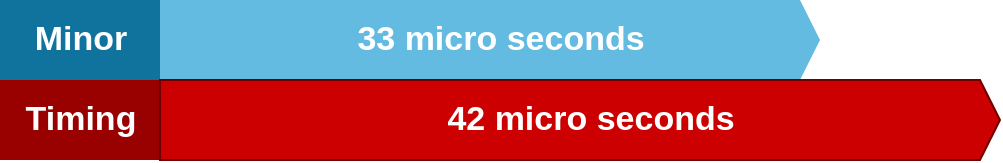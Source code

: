 <mxfile version="13.10.3" type="github" pages="3">
  <diagram id="fPRhGICZQwodaUMBDR7w" name="Minor vs Timing">
    <mxGraphModel dx="2062" dy="776" grid="1" gridSize="10" guides="1" tooltips="1" connect="1" arrows="1" fold="1" page="1" pageScale="1" pageWidth="850" pageHeight="1100" math="0" shadow="0">
      <root>
        <mxCell id="0" />
        <mxCell id="1" parent="0" />
        <mxCell id="NAVpdHUZ3kbYiY4eTLvR-1" value="Minor" style="html=1;fillColor=#10739E;strokeColor=none;shadow=0;fontSize=17;fontColor=#FFFFFF;align=center;fontStyle=1;rounded=0;" vertex="1" parent="1">
          <mxGeometry x="40" y="200" width="80" height="40" as="geometry" />
        </mxCell>
        <mxCell id="NAVpdHUZ3kbYiY4eTLvR-2" value="33 micro seconds" style="shape=mxgraph.infographic.ribbonSimple;notch1=0;notch2=10;notch=0;html=1;fillColor=#64BBE2;strokeColor=none;shadow=0;fontSize=17;fontColor=#FFFFFF;align=center;spacingLeft=10;fontStyle=1;" vertex="1" parent="1">
          <mxGeometry x="120" y="200" width="330" height="40" as="geometry" />
        </mxCell>
        <mxCell id="NAVpdHUZ3kbYiY4eTLvR-3" value="Timing" style="html=1;strokeColor=none;shadow=0;fontSize=17;fontColor=#FFFFFF;align=center;fontStyle=1;rounded=0;fillColor=#990000;" vertex="1" parent="1">
          <mxGeometry x="40" y="240" width="80" height="40" as="geometry" />
        </mxCell>
        <mxCell id="NAVpdHUZ3kbYiY4eTLvR-4" value="42 micro seconds" style="shape=mxgraph.infographic.ribbonSimple;notch1=0;notch2=10;notch=0;html=1;strokeColor=#6F0000;shadow=0;fontSize=17;align=center;spacingLeft=10;fontStyle=1;fontColor=#ffffff;fillColor=#CC0000;" vertex="1" parent="1">
          <mxGeometry x="120" y="240" width="420" height="40" as="geometry" />
        </mxCell>
      </root>
    </mxGraphModel>
  </diagram>
  <diagram id="355TNmGoOjCsxhXO8wea" name="minor vs timing cpu">
    <mxGraphModel dx="2062" dy="776" grid="1" gridSize="10" guides="1" tooltips="1" connect="1" arrows="1" fold="1" page="1" pageScale="1" pageWidth="850" pageHeight="1100" math="0" shadow="0">
      <root>
        <mxCell id="wA18ypQm1pT_3O4ZxgkX-0" />
        <mxCell id="wA18ypQm1pT_3O4ZxgkX-1" parent="wA18ypQm1pT_3O4ZxgkX-0" />
        <mxCell id="wA18ypQm1pT_3O4ZxgkX-6" value="Timing" style="html=1;strokeColor=none;shadow=0;fontSize=17;fontColor=#FFFFFF;align=center;fontStyle=1;rounded=0;fillColor=#990000;" vertex="1" parent="wA18ypQm1pT_3O4ZxgkX-1">
          <mxGeometry x="120" y="280" width="80" height="40" as="geometry" />
        </mxCell>
        <mxCell id="wA18ypQm1pT_3O4ZxgkX-12" value="Minor" style="html=1;fillColor=#10739E;strokeColor=none;shadow=0;fontSize=17;fontColor=#FFFFFF;align=center;fontStyle=1;rounded=0;" vertex="1" parent="wA18ypQm1pT_3O4ZxgkX-1">
          <mxGeometry x="120" y="240" width="80" height="40" as="geometry" />
        </mxCell>
        <mxCell id="wA18ypQm1pT_3O4ZxgkX-13" value="32 nano seconds" style="shape=mxgraph.infographic.ribbonSimple;notch1=0;notch2=10;notch=0;html=1;fillColor=#64BBE2;strokeColor=none;shadow=0;fontSize=17;fontColor=#FFFFFF;align=center;spacingLeft=10;fontStyle=1;" vertex="1" parent="wA18ypQm1pT_3O4ZxgkX-1">
          <mxGeometry x="200" y="240" width="390" height="40" as="geometry" />
        </mxCell>
        <mxCell id="wA18ypQm1pT_3O4ZxgkX-17" value="41 nano seconds" style="shape=mxgraph.infographic.ribbonSimple;notch1=0;notch2=10;notch=0;html=1;strokeColor=none;shadow=0;fontSize=17;fontColor=#FFFFFF;align=center;spacingLeft=10;fontStyle=1;fillColor=#CC0000;" vertex="1" parent="wA18ypQm1pT_3O4ZxgkX-1">
          <mxGeometry x="200" y="280" width="480" height="40" as="geometry" />
        </mxCell>
      </root>
    </mxGraphModel>
  </diagram>
  <diagram id="BcYVsein7VJhQ3lPKIat" name="Minor vs Timing ram">
    <mxGraphModel dx="2062" dy="776" grid="1" gridSize="10" guides="1" tooltips="1" connect="1" arrows="1" fold="1" page="1" pageScale="1" pageWidth="850" pageHeight="1100" math="0" shadow="0">
      <root>
        <mxCell id="u1qP-xU7ed_pwZwdS9Y7-0" />
        <mxCell id="u1qP-xU7ed_pwZwdS9Y7-1" parent="u1qP-xU7ed_pwZwdS9Y7-0" />
        <mxCell id="u1qP-xU7ed_pwZwdS9Y7-2" value="Minor" style="html=1;fillColor=#10739E;strokeColor=none;shadow=0;fontSize=17;fontColor=#FFFFFF;align=center;fontStyle=1;rounded=0;" vertex="1" parent="u1qP-xU7ed_pwZwdS9Y7-1">
          <mxGeometry x="120" y="240" width="80" height="40" as="geometry" />
        </mxCell>
        <mxCell id="u1qP-xU7ed_pwZwdS9Y7-3" value="32 micro seconds" style="shape=mxgraph.infographic.ribbonSimple;notch1=0;notch2=10;notch=0;html=1;fillColor=#64BBE2;strokeColor=none;shadow=0;fontSize=17;fontColor=#FFFFFF;align=center;spacingLeft=10;fontStyle=1;" vertex="1" parent="u1qP-xU7ed_pwZwdS9Y7-1">
          <mxGeometry x="200" y="240" width="320" height="40" as="geometry" />
        </mxCell>
        <mxCell id="u1qP-xU7ed_pwZwdS9Y7-4" value="Timing" style="html=1;strokeColor=none;shadow=0;fontSize=17;fontColor=#FFFFFF;align=center;fontStyle=1;rounded=0;fillColor=#990000;" vertex="1" parent="u1qP-xU7ed_pwZwdS9Y7-1">
          <mxGeometry x="120" y="280" width="80" height="40" as="geometry" />
        </mxCell>
        <mxCell id="u1qP-xU7ed_pwZwdS9Y7-5" value="41 micro seconds" style="shape=mxgraph.infographic.ribbonSimple;notch1=0;notch2=10;notch=0;html=1;strokeColor=none;shadow=0;fontSize=17;fontColor=#FFFFFF;align=center;spacingLeft=10;fontStyle=1;fillColor=#CC0000;" vertex="1" parent="u1qP-xU7ed_pwZwdS9Y7-1">
          <mxGeometry x="200" y="280" width="410" height="40" as="geometry" />
        </mxCell>
      </root>
    </mxGraphModel>
  </diagram>
</mxfile>
